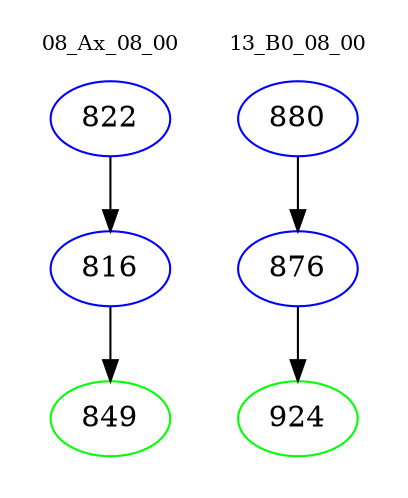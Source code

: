 digraph{
subgraph cluster_0 {
color = white
label = "08_Ax_08_00";
fontsize=10;
T0_822 [label="822", color="blue"]
T0_822 -> T0_816 [color="black"]
T0_816 [label="816", color="blue"]
T0_816 -> T0_849 [color="black"]
T0_849 [label="849", color="green"]
}
subgraph cluster_1 {
color = white
label = "13_B0_08_00";
fontsize=10;
T1_880 [label="880", color="blue"]
T1_880 -> T1_876 [color="black"]
T1_876 [label="876", color="blue"]
T1_876 -> T1_924 [color="black"]
T1_924 [label="924", color="green"]
}
}

